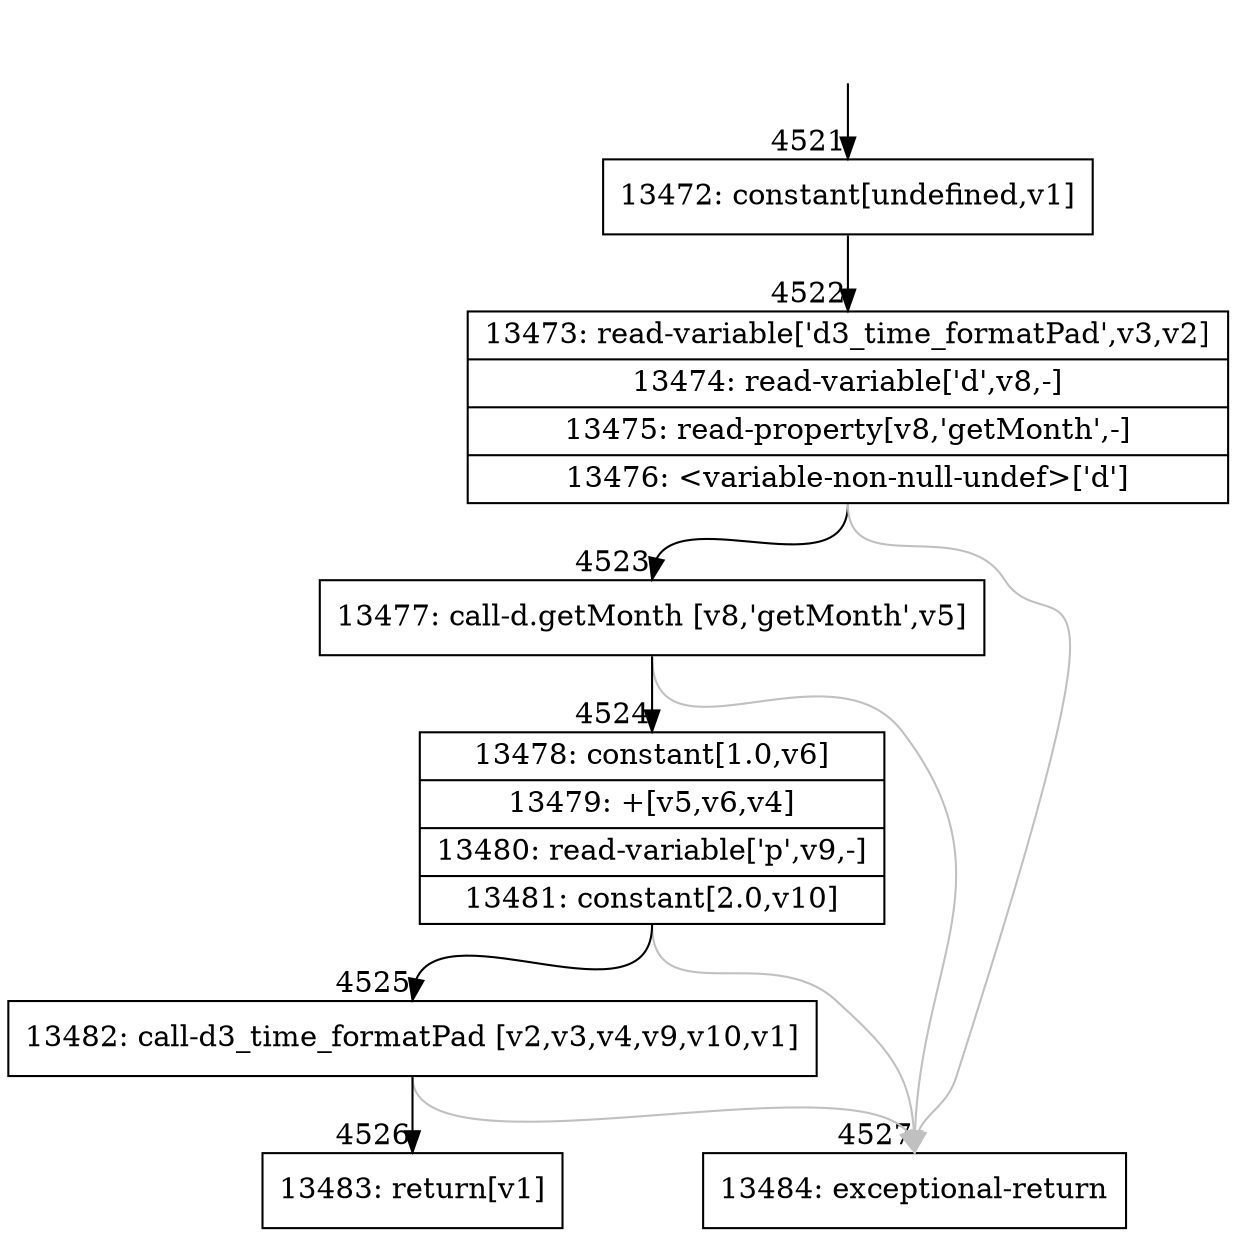 digraph {
rankdir="TD"
BB_entry422[shape=none,label=""];
BB_entry422 -> BB4521 [tailport=s, headport=n, headlabel="    4521"]
BB4521 [shape=record label="{13472: constant[undefined,v1]}" ] 
BB4521 -> BB4522 [tailport=s, headport=n, headlabel="      4522"]
BB4522 [shape=record label="{13473: read-variable['d3_time_formatPad',v3,v2]|13474: read-variable['d',v8,-]|13475: read-property[v8,'getMonth',-]|13476: \<variable-non-null-undef\>['d']}" ] 
BB4522 -> BB4523 [tailport=s, headport=n, headlabel="      4523"]
BB4522 -> BB4527 [tailport=s, headport=n, color=gray, headlabel="      4527"]
BB4523 [shape=record label="{13477: call-d.getMonth [v8,'getMonth',v5]}" ] 
BB4523 -> BB4524 [tailport=s, headport=n, headlabel="      4524"]
BB4523 -> BB4527 [tailport=s, headport=n, color=gray]
BB4524 [shape=record label="{13478: constant[1.0,v6]|13479: +[v5,v6,v4]|13480: read-variable['p',v9,-]|13481: constant[2.0,v10]}" ] 
BB4524 -> BB4525 [tailport=s, headport=n, headlabel="      4525"]
BB4524 -> BB4527 [tailport=s, headport=n, color=gray]
BB4525 [shape=record label="{13482: call-d3_time_formatPad [v2,v3,v4,v9,v10,v1]}" ] 
BB4525 -> BB4526 [tailport=s, headport=n, headlabel="      4526"]
BB4525 -> BB4527 [tailport=s, headport=n, color=gray]
BB4526 [shape=record label="{13483: return[v1]}" ] 
BB4527 [shape=record label="{13484: exceptional-return}" ] 
//#$~ 2626
}
